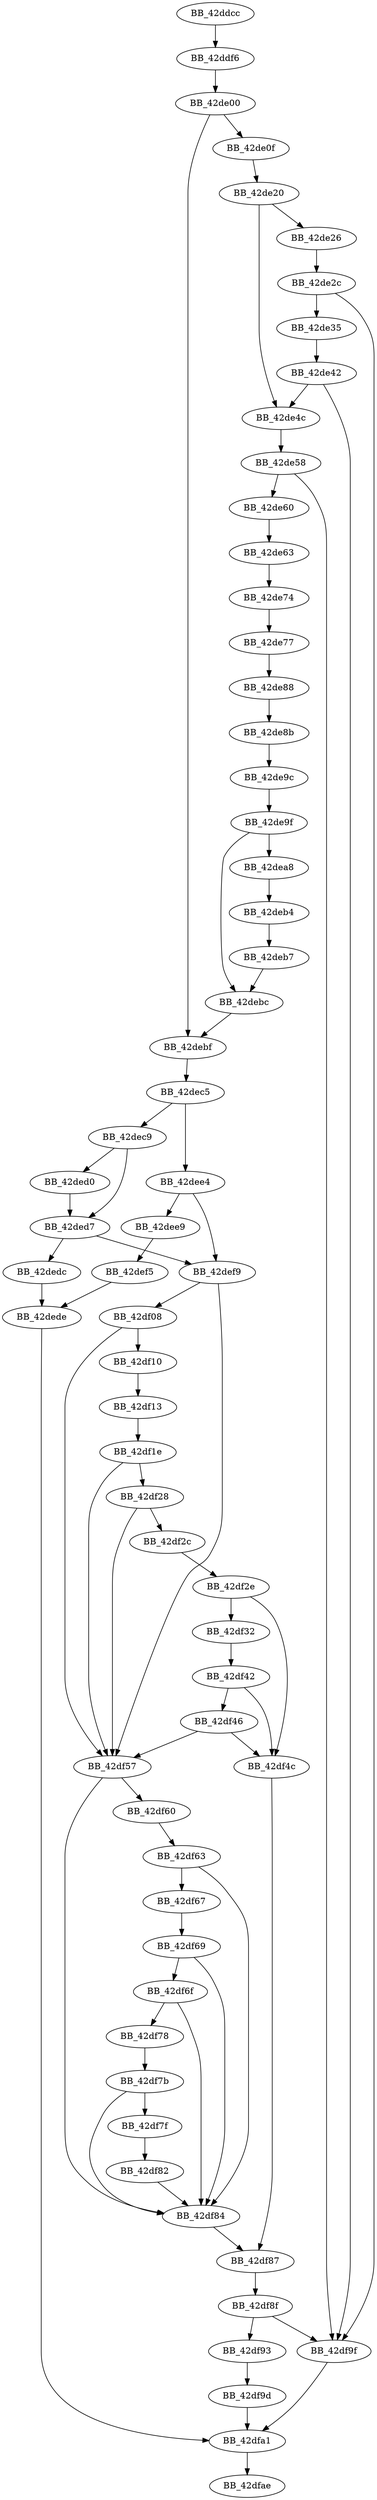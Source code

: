DiGraph sub_42DDCC{
BB_42ddcc->BB_42ddf6
BB_42ddf6->BB_42de00
BB_42de00->BB_42de0f
BB_42de00->BB_42debf
BB_42de0f->BB_42de20
BB_42de20->BB_42de26
BB_42de20->BB_42de4c
BB_42de26->BB_42de2c
BB_42de2c->BB_42de35
BB_42de2c->BB_42df9f
BB_42de35->BB_42de42
BB_42de42->BB_42de4c
BB_42de42->BB_42df9f
BB_42de4c->BB_42de58
BB_42de58->BB_42de60
BB_42de58->BB_42df9f
BB_42de60->BB_42de63
BB_42de63->BB_42de74
BB_42de74->BB_42de77
BB_42de77->BB_42de88
BB_42de88->BB_42de8b
BB_42de8b->BB_42de9c
BB_42de9c->BB_42de9f
BB_42de9f->BB_42dea8
BB_42de9f->BB_42debc
BB_42dea8->BB_42deb4
BB_42deb4->BB_42deb7
BB_42deb7->BB_42debc
BB_42debc->BB_42debf
BB_42debf->BB_42dec5
BB_42dec5->BB_42dec9
BB_42dec5->BB_42dee4
BB_42dec9->BB_42ded0
BB_42dec9->BB_42ded7
BB_42ded0->BB_42ded7
BB_42ded7->BB_42dedc
BB_42ded7->BB_42def9
BB_42dedc->BB_42dede
BB_42dede->BB_42dfa1
BB_42dee4->BB_42dee9
BB_42dee4->BB_42def9
BB_42dee9->BB_42def5
BB_42def5->BB_42dede
BB_42def9->BB_42df08
BB_42def9->BB_42df57
BB_42df08->BB_42df10
BB_42df08->BB_42df57
BB_42df10->BB_42df13
BB_42df13->BB_42df1e
BB_42df1e->BB_42df28
BB_42df1e->BB_42df57
BB_42df28->BB_42df2c
BB_42df28->BB_42df57
BB_42df2c->BB_42df2e
BB_42df2e->BB_42df32
BB_42df2e->BB_42df4c
BB_42df32->BB_42df42
BB_42df42->BB_42df46
BB_42df42->BB_42df4c
BB_42df46->BB_42df4c
BB_42df46->BB_42df57
BB_42df4c->BB_42df87
BB_42df57->BB_42df60
BB_42df57->BB_42df84
BB_42df60->BB_42df63
BB_42df63->BB_42df67
BB_42df63->BB_42df84
BB_42df67->BB_42df69
BB_42df69->BB_42df6f
BB_42df69->BB_42df84
BB_42df6f->BB_42df78
BB_42df6f->BB_42df84
BB_42df78->BB_42df7b
BB_42df7b->BB_42df7f
BB_42df7b->BB_42df84
BB_42df7f->BB_42df82
BB_42df82->BB_42df84
BB_42df84->BB_42df87
BB_42df87->BB_42df8f
BB_42df8f->BB_42df93
BB_42df8f->BB_42df9f
BB_42df93->BB_42df9d
BB_42df9d->BB_42dfa1
BB_42df9f->BB_42dfa1
BB_42dfa1->BB_42dfae
}
